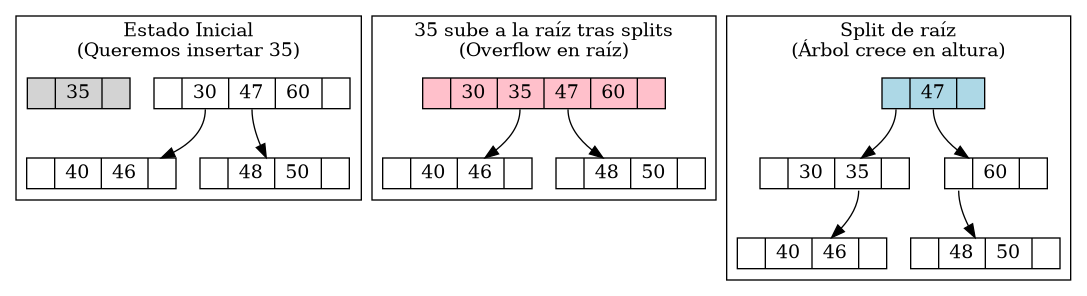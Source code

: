 @startuml
digraph b_tree_sequence {
    compound=true;
    node [shape = record, height = .1];
    
    subgraph cluster_0 {
        label = "Estado Inicial\n(Queremos insertar 35)"
        
        n0_0[label = "<f0> |<f1> 30|<f2> 47|<f3> 60 |<f4>"];
        n0_2[label = "<f0> |<f1> 40|<f2> 46 |<f3>"];
        n0_3[label = "<f0> |<f1> 48|<f2> 50 |<f3>"];
        n0_8[label = "<f0> |<f1> 35 |<f2>", style=filled, fillcolor=lightgray];
        
        n0_0:f1 -> n0_2;
        n0_0:f2 -> n0_3;
    }
    
    subgraph cluster_1 {
        label = "35 sube a la raíz tras splits\n(Overflow en raíz)"
        
        n1_0[label = "<f0> |<f1> 30|<f2> 35|<f3> 47|<f4> 60 |<f5>", style=filled, fillcolor=pink];
        n1_2[label = "<f0> |<f1> 40|<f2> 46 |<f3>"];
        n1_3[label = "<f0> |<f1> 48|<f2> 50 |<f3>"];
        
        n1_0:f2 -> n1_2;
        n1_0:f3 -> n1_3;
    }
    
    subgraph cluster_2 {
        label = "Split de raíz\n(Árbol crece en altura)"
        
        n2_root[label = "<f0> |<f1> 47 |<f2>", style=filled, fillcolor=lightblue];
        n2_left[label = "<f0> |<f1> 30|<f2> 35 |<f3>"];
        n2_right[label = "<f0> |<f1> 60 |<f2>"];
        n2_2[label = "<f0> |<f1> 40|<f2> 46 |<f3>"];
        n2_3[label = "<f0> |<f1> 48|<f2> 50 |<f3>"];
        
        n2_root:f0 -> n2_left;
        n2_root:f1 -> n2_right;
        n2_left:f2 -> n2_2;
        n2_right:f0 -> n2_3;
    }
}
@enduml